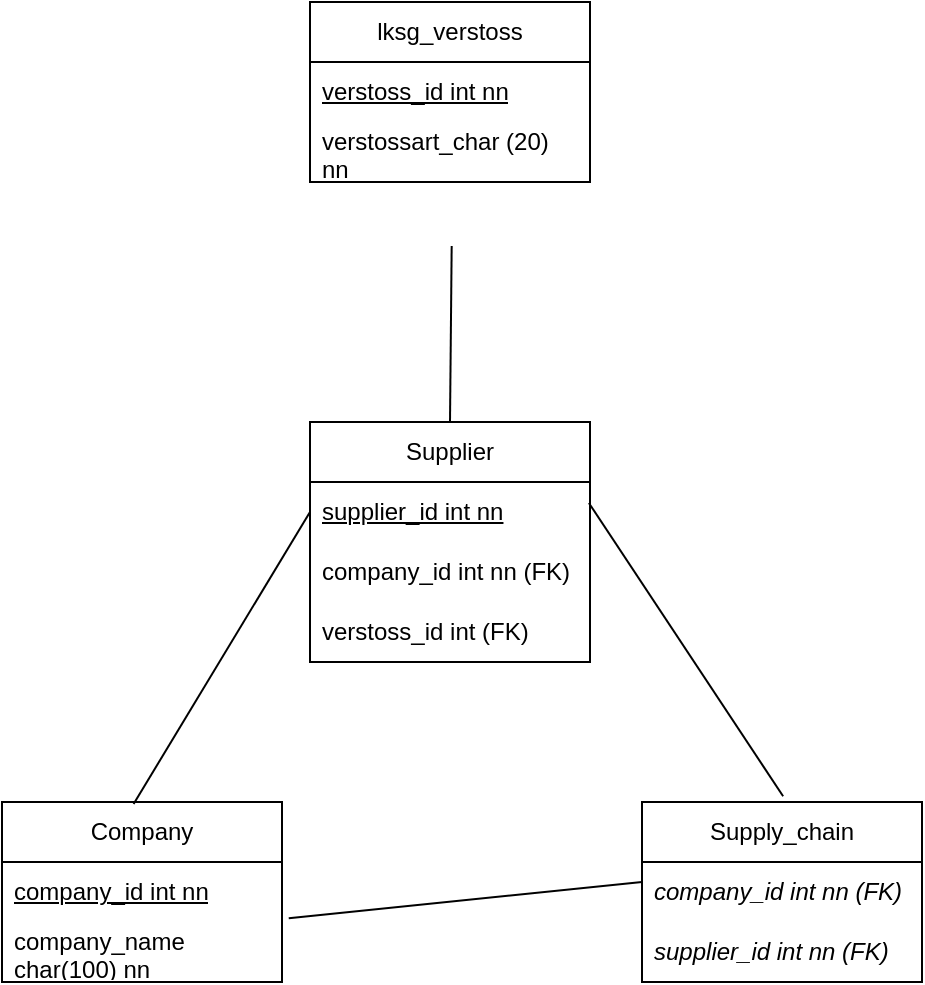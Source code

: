 <mxfile version="21.0.6" type="github"><diagram name="Seite-1" id="vVue4WRFd_9CtJY_NkUw"><mxGraphModel dx="1430" dy="1951" grid="1" gridSize="10" guides="1" tooltips="1" connect="1" arrows="1" fold="1" page="1" pageScale="1" pageWidth="827" pageHeight="1169" math="0" shadow="0"><root><mxCell id="0"/><mxCell id="1" parent="0"/><mxCell id="W8-9iUO-1Qi5Hq4oNPY6-1" value="Company" style="swimlane;fontStyle=0;childLayout=stackLayout;horizontal=1;startSize=30;horizontalStack=0;resizeParent=1;resizeParentMax=0;resizeLast=0;collapsible=1;marginBottom=0;whiteSpace=wrap;html=1;" vertex="1" parent="1"><mxGeometry x="150" y="320" width="140" height="90" as="geometry"/></mxCell><mxCell id="W8-9iUO-1Qi5Hq4oNPY6-7" value="&lt;u&gt;company_id int nn&lt;/u&gt;" style="text;strokeColor=none;fillColor=none;align=left;verticalAlign=middle;spacingLeft=4;spacingRight=4;overflow=hidden;points=[[0,0.5],[1,0.5]];portConstraint=eastwest;rotatable=0;whiteSpace=wrap;html=1;fontStyle=0" vertex="1" parent="W8-9iUO-1Qi5Hq4oNPY6-1"><mxGeometry y="30" width="140" height="30" as="geometry"/></mxCell><mxCell id="W8-9iUO-1Qi5Hq4oNPY6-6" value="company_name char(100) nn" style="text;strokeColor=none;fillColor=none;align=left;verticalAlign=middle;spacingLeft=4;spacingRight=4;overflow=hidden;points=[[0,0.5],[1,0.5]];portConstraint=eastwest;rotatable=0;whiteSpace=wrap;html=1;" vertex="1" parent="W8-9iUO-1Qi5Hq4oNPY6-1"><mxGeometry y="60" width="140" height="30" as="geometry"/></mxCell><mxCell id="W8-9iUO-1Qi5Hq4oNPY6-10" value="Supply_chain" style="swimlane;fontStyle=0;childLayout=stackLayout;horizontal=1;startSize=30;horizontalStack=0;resizeParent=1;resizeParentMax=0;resizeLast=0;collapsible=1;marginBottom=0;whiteSpace=wrap;html=1;" vertex="1" parent="1"><mxGeometry x="470" y="320" width="140" height="90" as="geometry"/></mxCell><mxCell id="W8-9iUO-1Qi5Hq4oNPY6-12" value="&lt;i&gt;company_id int nn (FK)&lt;br&gt;&lt;/i&gt;" style="text;strokeColor=none;fillColor=none;align=left;verticalAlign=middle;spacingLeft=4;spacingRight=4;overflow=hidden;points=[[0,0.5],[1,0.5]];portConstraint=eastwest;rotatable=0;whiteSpace=wrap;html=1;fontStyle=0" vertex="1" parent="W8-9iUO-1Qi5Hq4oNPY6-10"><mxGeometry y="30" width="140" height="30" as="geometry"/></mxCell><mxCell id="W8-9iUO-1Qi5Hq4oNPY6-13" value="&lt;div&gt;supplier_id int nn (FK)&lt;br&gt;&lt;/div&gt;" style="text;strokeColor=none;fillColor=none;align=left;verticalAlign=middle;spacingLeft=4;spacingRight=4;overflow=hidden;points=[[0,0.5],[1,0.5]];portConstraint=eastwest;rotatable=0;whiteSpace=wrap;html=1;fontStyle=2" vertex="1" parent="W8-9iUO-1Qi5Hq4oNPY6-10"><mxGeometry y="60" width="140" height="30" as="geometry"/></mxCell><mxCell id="W8-9iUO-1Qi5Hq4oNPY6-16" value="" style="endArrow=none;html=1;rounded=0;entryX=0;entryY=0.333;entryDx=0;entryDy=0;entryPerimeter=0;exitX=1.024;exitY=-0.063;exitDx=0;exitDy=0;exitPerimeter=0;" edge="1" parent="1" source="W8-9iUO-1Qi5Hq4oNPY6-6" target="W8-9iUO-1Qi5Hq4oNPY6-12"><mxGeometry width="50" height="50" relative="1" as="geometry"><mxPoint x="430" y="460" as="sourcePoint"/><mxPoint x="480" y="410" as="targetPoint"/><Array as="points"/></mxGeometry></mxCell><mxCell id="W8-9iUO-1Qi5Hq4oNPY6-27" value="Supplier" style="swimlane;fontStyle=0;childLayout=stackLayout;horizontal=1;startSize=30;horizontalStack=0;resizeParent=1;resizeParentMax=0;resizeLast=0;collapsible=1;marginBottom=0;whiteSpace=wrap;html=1;" vertex="1" parent="1"><mxGeometry x="304" y="130" width="140" height="120" as="geometry"/></mxCell><mxCell id="W8-9iUO-1Qi5Hq4oNPY6-28" value="supplier_id int nn" style="text;strokeColor=none;fillColor=none;align=left;verticalAlign=middle;spacingLeft=4;spacingRight=4;overflow=hidden;points=[[0,0.5],[1,0.5]];portConstraint=eastwest;rotatable=0;whiteSpace=wrap;html=1;fontStyle=4" vertex="1" parent="W8-9iUO-1Qi5Hq4oNPY6-27"><mxGeometry y="30" width="140" height="30" as="geometry"/></mxCell><mxCell id="W8-9iUO-1Qi5Hq4oNPY6-29" value="company_id int nn (FK)" style="text;strokeColor=none;fillColor=none;align=left;verticalAlign=middle;spacingLeft=4;spacingRight=4;overflow=hidden;points=[[0,0.5],[1,0.5]];portConstraint=eastwest;rotatable=0;whiteSpace=wrap;html=1;" vertex="1" parent="W8-9iUO-1Qi5Hq4oNPY6-27"><mxGeometry y="60" width="140" height="30" as="geometry"/></mxCell><mxCell id="W8-9iUO-1Qi5Hq4oNPY6-33" value="verstoss_id int (FK)" style="text;strokeColor=none;fillColor=none;align=left;verticalAlign=middle;spacingLeft=4;spacingRight=4;overflow=hidden;points=[[0,0.5],[1,0.5]];portConstraint=eastwest;rotatable=0;whiteSpace=wrap;html=1;" vertex="1" parent="W8-9iUO-1Qi5Hq4oNPY6-27"><mxGeometry y="90" width="140" height="30" as="geometry"/></mxCell><mxCell id="W8-9iUO-1Qi5Hq4oNPY6-32" value="" style="endArrow=none;html=1;rounded=0;exitX=0.504;exitY=-0.032;exitDx=0;exitDy=0;exitPerimeter=0;entryX=0.996;entryY=0.349;entryDx=0;entryDy=0;entryPerimeter=0;" edge="1" parent="1" source="W8-9iUO-1Qi5Hq4oNPY6-10" target="W8-9iUO-1Qi5Hq4oNPY6-28"><mxGeometry width="50" height="50" relative="1" as="geometry"><mxPoint x="580" y="190" as="sourcePoint"/><mxPoint x="630" y="140" as="targetPoint"/></mxGeometry></mxCell><mxCell id="W8-9iUO-1Qi5Hq4oNPY6-34" value="" style="endArrow=none;html=1;rounded=0;exitX=0.47;exitY=0.011;exitDx=0;exitDy=0;exitPerimeter=0;entryX=0;entryY=0.5;entryDx=0;entryDy=0;" edge="1" parent="1" source="W8-9iUO-1Qi5Hq4oNPY6-1" target="W8-9iUO-1Qi5Hq4oNPY6-28"><mxGeometry width="50" height="50" relative="1" as="geometry"><mxPoint x="254" y="230" as="sourcePoint"/><mxPoint x="300" y="180" as="targetPoint"/></mxGeometry></mxCell><mxCell id="W8-9iUO-1Qi5Hq4oNPY6-35" value="lksg_verstoss" style="swimlane;fontStyle=0;childLayout=stackLayout;horizontal=1;startSize=30;horizontalStack=0;resizeParent=1;resizeParentMax=0;resizeLast=0;collapsible=1;marginBottom=0;whiteSpace=wrap;html=1;" vertex="1" parent="1"><mxGeometry x="304" y="-80" width="140" height="90" as="geometry"/></mxCell><mxCell id="W8-9iUO-1Qi5Hq4oNPY6-37" value="verstoss_id int nn" style="text;strokeColor=none;fillColor=none;align=left;verticalAlign=middle;spacingLeft=4;spacingRight=4;overflow=hidden;points=[[0,0.5],[1,0.5]];portConstraint=eastwest;rotatable=0;whiteSpace=wrap;html=1;fontStyle=4" vertex="1" parent="W8-9iUO-1Qi5Hq4oNPY6-35"><mxGeometry y="30" width="140" height="30" as="geometry"/></mxCell><mxCell id="W8-9iUO-1Qi5Hq4oNPY6-40" value="verstossart_char (20) nn" style="text;strokeColor=none;fillColor=none;align=left;verticalAlign=middle;spacingLeft=4;spacingRight=4;overflow=hidden;points=[[0,0.5],[1,0.5]];portConstraint=eastwest;rotatable=0;whiteSpace=wrap;html=1;" vertex="1" parent="W8-9iUO-1Qi5Hq4oNPY6-35"><mxGeometry y="60" width="140" height="30" as="geometry"/></mxCell><mxCell id="W8-9iUO-1Qi5Hq4oNPY6-39" value="" style="endArrow=none;html=1;rounded=0;exitX=0.5;exitY=0;exitDx=0;exitDy=0;entryX=0.506;entryY=1.065;entryDx=0;entryDy=0;entryPerimeter=0;" edge="1" parent="1" source="W8-9iUO-1Qi5Hq4oNPY6-27"><mxGeometry width="50" height="50" relative="1" as="geometry"><mxPoint x="330" y="130" as="sourcePoint"/><mxPoint x="374.84" y="41.95" as="targetPoint"/></mxGeometry></mxCell></root></mxGraphModel></diagram></mxfile>